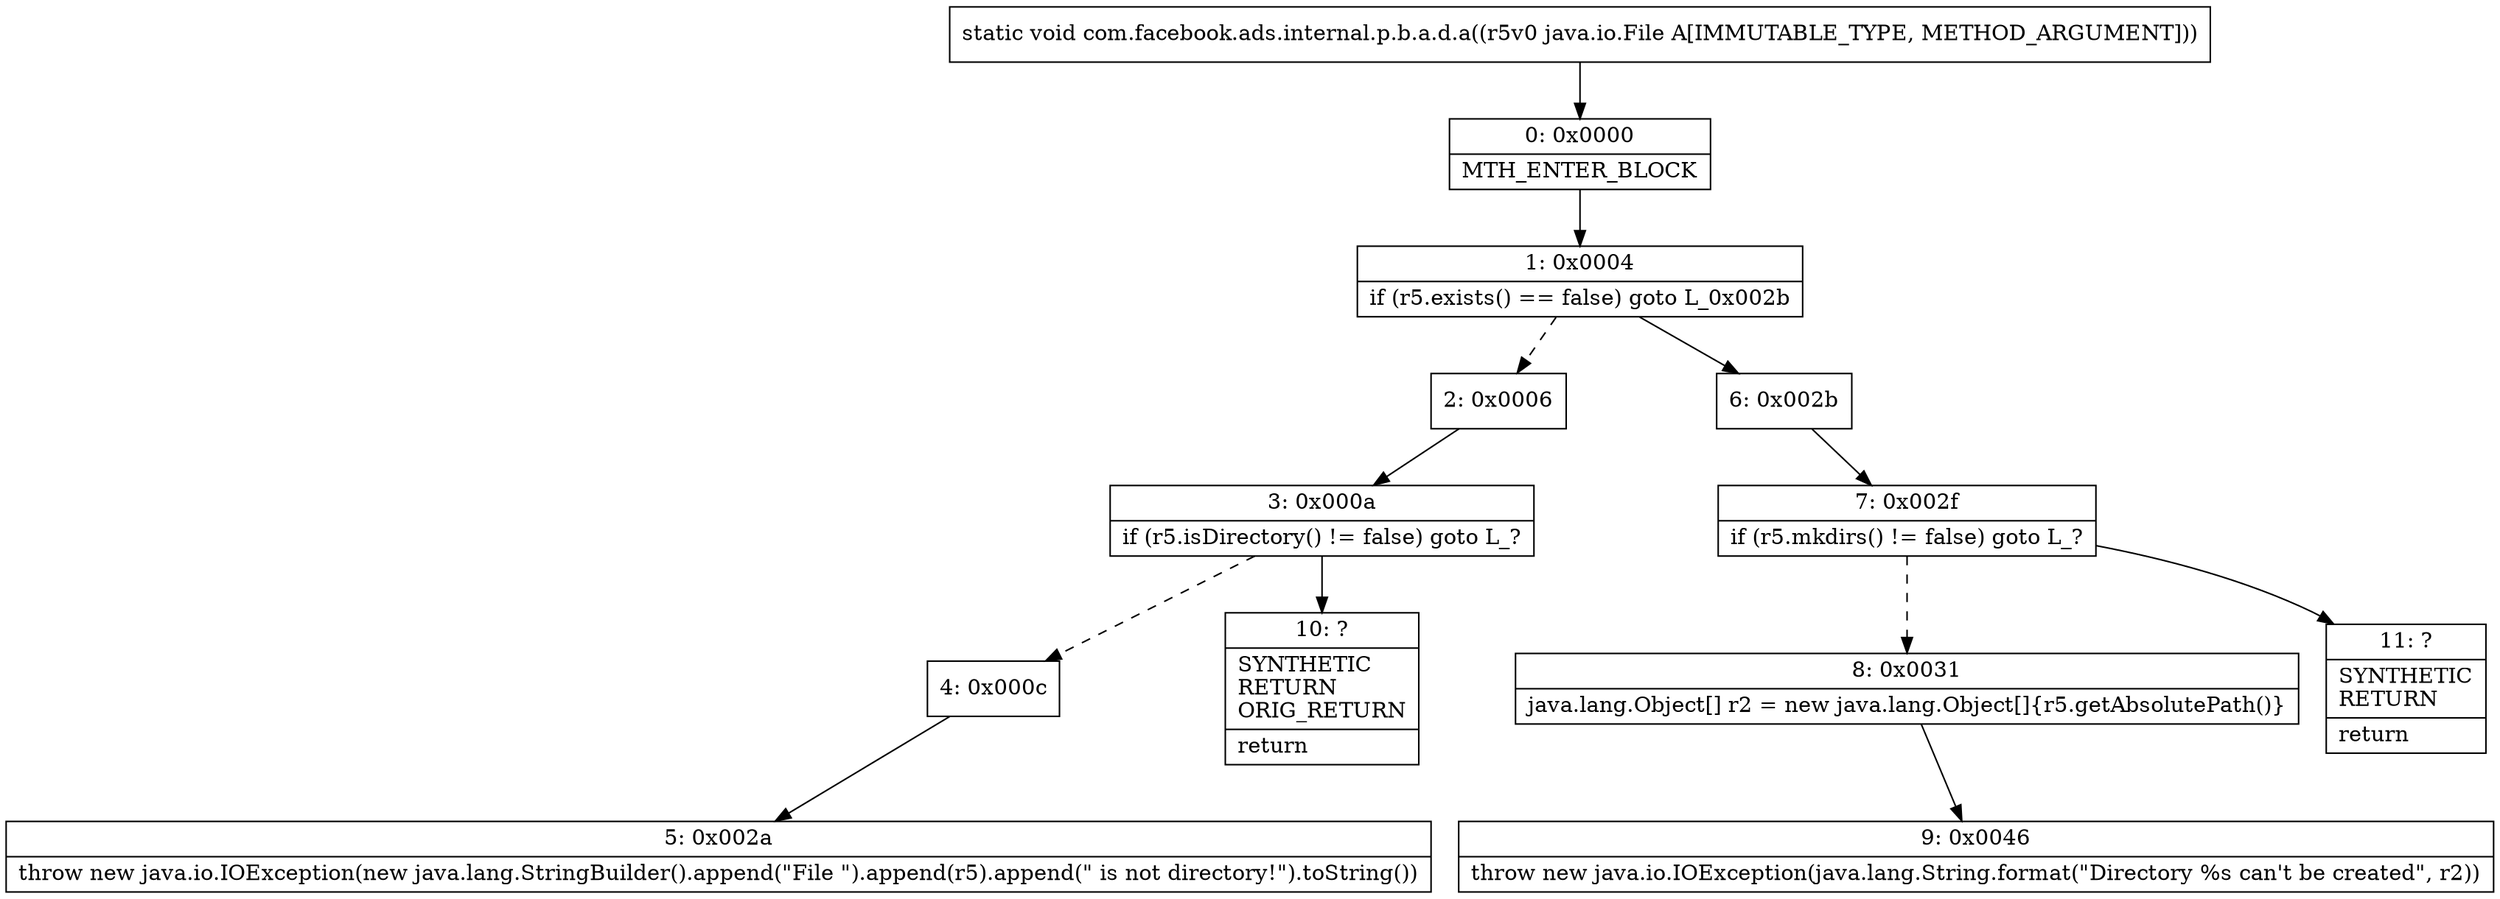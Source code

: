 digraph "CFG forcom.facebook.ads.internal.p.b.a.d.a(Ljava\/io\/File;)V" {
Node_0 [shape=record,label="{0\:\ 0x0000|MTH_ENTER_BLOCK\l}"];
Node_1 [shape=record,label="{1\:\ 0x0004|if (r5.exists() == false) goto L_0x002b\l}"];
Node_2 [shape=record,label="{2\:\ 0x0006}"];
Node_3 [shape=record,label="{3\:\ 0x000a|if (r5.isDirectory() != false) goto L_?\l}"];
Node_4 [shape=record,label="{4\:\ 0x000c}"];
Node_5 [shape=record,label="{5\:\ 0x002a|throw new java.io.IOException(new java.lang.StringBuilder().append(\"File \").append(r5).append(\" is not directory!\").toString())\l}"];
Node_6 [shape=record,label="{6\:\ 0x002b}"];
Node_7 [shape=record,label="{7\:\ 0x002f|if (r5.mkdirs() != false) goto L_?\l}"];
Node_8 [shape=record,label="{8\:\ 0x0031|java.lang.Object[] r2 = new java.lang.Object[]\{r5.getAbsolutePath()\}\l}"];
Node_9 [shape=record,label="{9\:\ 0x0046|throw new java.io.IOException(java.lang.String.format(\"Directory %s can't be created\", r2))\l}"];
Node_10 [shape=record,label="{10\:\ ?|SYNTHETIC\lRETURN\lORIG_RETURN\l|return\l}"];
Node_11 [shape=record,label="{11\:\ ?|SYNTHETIC\lRETURN\l|return\l}"];
MethodNode[shape=record,label="{static void com.facebook.ads.internal.p.b.a.d.a((r5v0 java.io.File A[IMMUTABLE_TYPE, METHOD_ARGUMENT])) }"];
MethodNode -> Node_0;
Node_0 -> Node_1;
Node_1 -> Node_2[style=dashed];
Node_1 -> Node_6;
Node_2 -> Node_3;
Node_3 -> Node_4[style=dashed];
Node_3 -> Node_10;
Node_4 -> Node_5;
Node_6 -> Node_7;
Node_7 -> Node_8[style=dashed];
Node_7 -> Node_11;
Node_8 -> Node_9;
}

